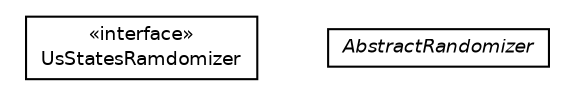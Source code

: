 #!/usr/local/bin/dot
#
# Class diagram 
# Generated by UMLGraph version R5_6 (http://www.umlgraph.org/)
#

digraph G {
	edge [fontname="Helvetica",fontsize=10,labelfontname="Helvetica",labelfontsize=10];
	node [fontname="Helvetica",fontsize=10,shape=plaintext];
	nodesep=0.25;
	ranksep=0.5;
	// net.ljcomputing.randy.randomizer.UsStatesRamdomizer
	c47 [label=<<table title="net.ljcomputing.randy.randomizer.UsStatesRamdomizer" border="0" cellborder="1" cellspacing="0" cellpadding="2" port="p" href="./UsStatesRamdomizer.html">
		<tr><td><table border="0" cellspacing="0" cellpadding="1">
<tr><td align="center" balign="center"> &#171;interface&#187; </td></tr>
<tr><td align="center" balign="center"> UsStatesRamdomizer </td></tr>
		</table></td></tr>
		</table>>, URL="./UsStatesRamdomizer.html", fontname="Helvetica", fontcolor="black", fontsize=9.0];
	// net.ljcomputing.randy.randomizer.AbstractRandomizer
	c48 [label=<<table title="net.ljcomputing.randy.randomizer.AbstractRandomizer" border="0" cellborder="1" cellspacing="0" cellpadding="2" port="p" href="./AbstractRandomizer.html">
		<tr><td><table border="0" cellspacing="0" cellpadding="1">
<tr><td align="center" balign="center"><font face="Helvetica-Oblique"> AbstractRandomizer </font></td></tr>
		</table></td></tr>
		</table>>, URL="./AbstractRandomizer.html", fontname="Helvetica", fontcolor="black", fontsize=9.0];
}

